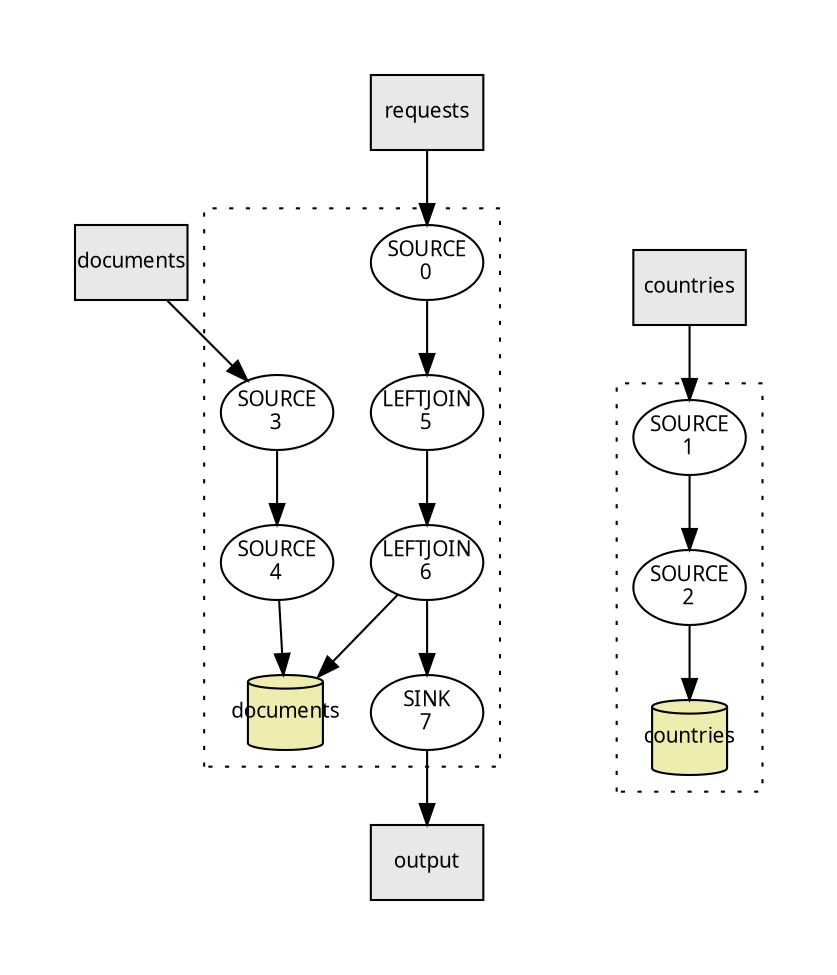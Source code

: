 digraph g_same_name {
  pack="true"
  packmode="clust"
  graph [fontname = "sans-serif", fontsize=10, pad="0.5", nodesep="0.25", ranksep="0.5"];
  node [fontname = "sans-serif", fontsize=10];
  edge [fontname = "sans-serif", fontsize=10];
  t_countries [shape=box, fixedsize=true, label="countries", xlabel="", style=filled, fillcolor="#e8e8e8"];
  t_documents [shape=box, fixedsize=true, label="documents", xlabel="", style=filled, fillcolor="#e8e8e8"];
  t_output [shape=box, fixedsize=true, label="output", xlabel="", style=filled, fillcolor="#e8e8e8"];
  t_requests [shape=box, fixedsize=true, label="requests", xlabel="", style=filled, fillcolor="#e8e8e8"];
  k_KSTREAM_SINK_0000000007 -> t_output;
  t_countries -> s_KSTREAM_SOURCE_0000000001;
  t_documents -> s_KSTREAM_SOURCE_0000000003;
  t_requests -> s_KSTREAM_SOURCE_0000000000;
  subgraph cluster_0 {
    style=dotted;
    p_KSTREAM_LEFTJOIN_0000000005 -> p_KSTREAM_LEFTJOIN_0000000006;
    p_KSTREAM_LEFTJOIN_0000000006 -> k_KSTREAM_SINK_0000000007;
    s_KSTREAM_SOURCE_0000000000 -> p_KSTREAM_LEFTJOIN_0000000005;
    s_KSTREAM_SOURCE_0000000003 -> p_KTABLE_SOURCE_0000000004;
    s_KSTREAM_SOURCE_0000000000 [shape=ellipse, fixedsize=true, label="SOURCE\n0", xlabel=""];
    s_KSTREAM_SOURCE_0000000003 [shape=ellipse, fixedsize=true, label="SOURCE\n3", xlabel=""];
    p_KSTREAM_LEFTJOIN_0000000005 [shape=ellipse, fixedsize=true, label="LEFTJOIN\n5", xlabel=""];
    p_KSTREAM_LEFTJOIN_0000000006 [shape=ellipse, fixedsize=true, label="LEFTJOIN\n6", xlabel=""];
    p_KTABLE_SOURCE_0000000004 [shape=ellipse, fixedsize=true, label="SOURCE\n4", xlabel=""];
    k_KSTREAM_SINK_0000000007 [shape=ellipse, fixedsize=true, label="SINK\n7", xlabel=""];
    r_documents [shape=cylinder, fixedsize=true, width=0.5, label="documents", xlabel="", style=filled, fillcolor="#eeecae"];
    p_KSTREAM_LEFTJOIN_0000000006 -> r_documents;
    p_KTABLE_SOURCE_0000000004 -> r_documents;
  }
  subgraph cluster_1 {
    style=dotted;
    s_KSTREAM_SOURCE_0000000001 -> p_KTABLE_SOURCE_0000000002;
    s_KSTREAM_SOURCE_0000000001 [shape=ellipse, fixedsize=true, label="SOURCE\n1", xlabel=""];
    p_KTABLE_SOURCE_0000000002 [shape=ellipse, fixedsize=true, label="SOURCE\n2", xlabel=""];
    r_countries [shape=cylinder, fixedsize=true, width=0.5, label="countries", xlabel="", style=filled, fillcolor="#eeecae"];
    p_KTABLE_SOURCE_0000000002 -> r_countries;
  }
}